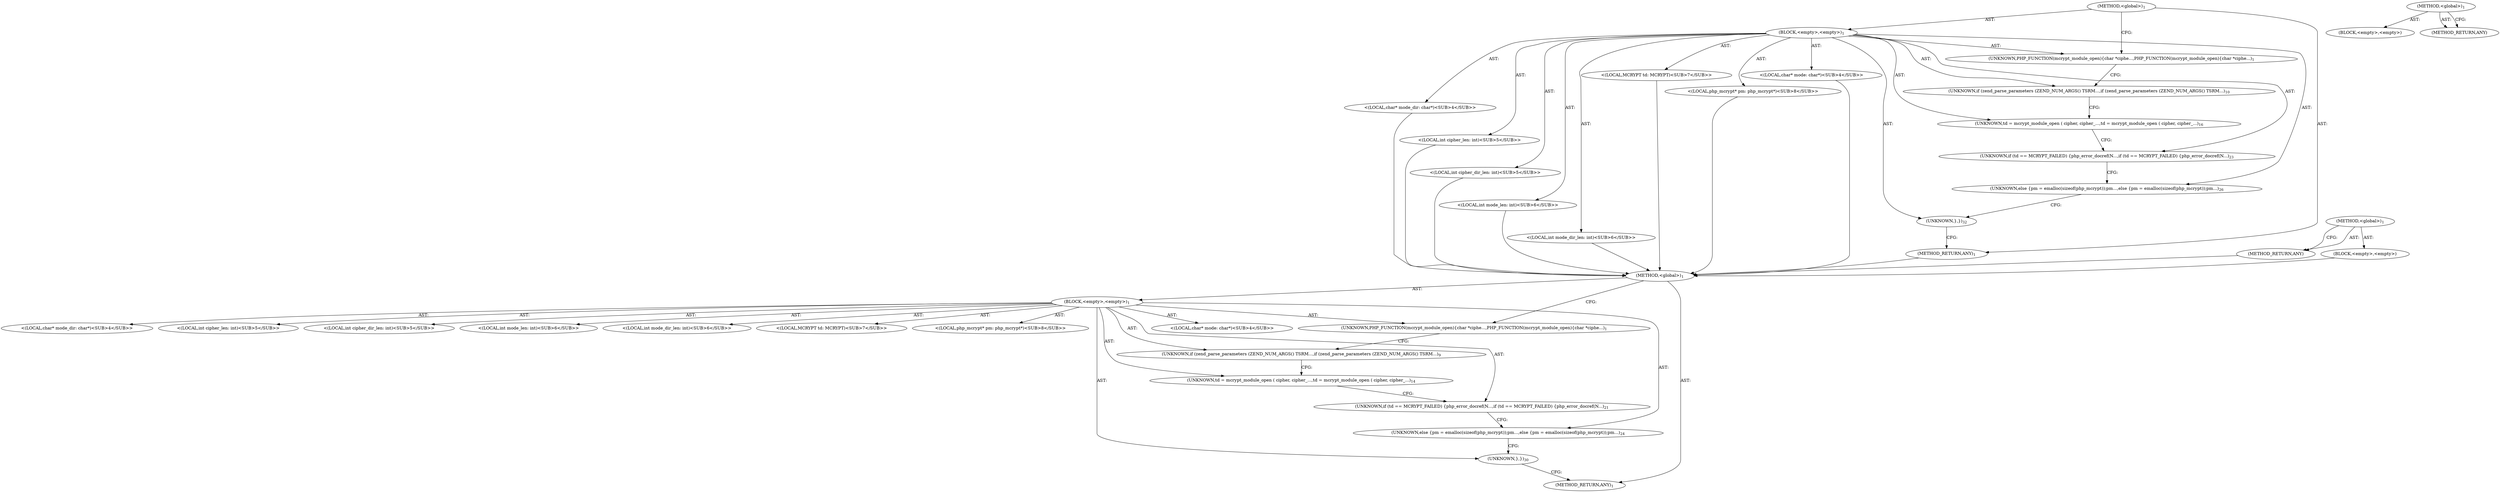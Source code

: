 digraph "&lt;global&gt;" {
vulnerable_6 [label=<(METHOD,&lt;global&gt;)<SUB>1</SUB>>];
vulnerable_7 [label=<(BLOCK,&lt;empty&gt;,&lt;empty&gt;)<SUB>1</SUB>>];
vulnerable_8 [label=<(UNKNOWN,PHP_FUNCTION(mcrypt_module_open)
{
	char *ciphe...,PHP_FUNCTION(mcrypt_module_open)
{
	char *ciphe...)<SUB>1</SUB>>];
vulnerable_9 [label="<(LOCAL,char* mode: char*)<SUB>4</SUB>>"];
vulnerable_10 [label="<(LOCAL,char* mode_dir: char*)<SUB>4</SUB>>"];
vulnerable_11 [label="<(LOCAL,int cipher_len: int)<SUB>5</SUB>>"];
vulnerable_12 [label="<(LOCAL,int cipher_dir_len: int)<SUB>5</SUB>>"];
vulnerable_13 [label="<(LOCAL,int mode_len: int)<SUB>6</SUB>>"];
vulnerable_14 [label="<(LOCAL,int mode_dir_len: int)<SUB>6</SUB>>"];
vulnerable_15 [label="<(LOCAL,MCRYPT td: MCRYPT)<SUB>7</SUB>>"];
vulnerable_16 [label="<(LOCAL,php_mcrypt* pm: php_mcrypt*)<SUB>8</SUB>>"];
vulnerable_17 [label=<(UNKNOWN,if (zend_parse_parameters (ZEND_NUM_ARGS() TSRM...,if (zend_parse_parameters (ZEND_NUM_ARGS() TSRM...)<SUB>9</SUB>>];
vulnerable_18 [label=<(UNKNOWN,td = mcrypt_module_open (
 		cipher,
 		cipher_...,td = mcrypt_module_open (
 		cipher,
 		cipher_...)<SUB>14</SUB>>];
vulnerable_19 [label=<(UNKNOWN,if (td == MCRYPT_FAILED) {
		php_error_docref(N...,if (td == MCRYPT_FAILED) {
		php_error_docref(N...)<SUB>21</SUB>>];
vulnerable_20 [label=<(UNKNOWN,else {
		pm = emalloc(sizeof(php_mcrypt));
		pm...,else {
		pm = emalloc(sizeof(php_mcrypt));
		pm...)<SUB>24</SUB>>];
vulnerable_21 [label=<(UNKNOWN,},})<SUB>30</SUB>>];
vulnerable_22 [label=<(METHOD_RETURN,ANY)<SUB>1</SUB>>];
vulnerable_35 [label=<(METHOD,&lt;global&gt;)<SUB>1</SUB>>];
vulnerable_36 [label=<(BLOCK,&lt;empty&gt;,&lt;empty&gt;)>];
vulnerable_37 [label=<(METHOD_RETURN,ANY)>];
fixed_6 [label=<(METHOD,&lt;global&gt;)<SUB>1</SUB>>];
fixed_7 [label=<(BLOCK,&lt;empty&gt;,&lt;empty&gt;)<SUB>1</SUB>>];
fixed_8 [label=<(UNKNOWN,PHP_FUNCTION(mcrypt_module_open)
{
	char *ciphe...,PHP_FUNCTION(mcrypt_module_open)
{
	char *ciphe...)<SUB>1</SUB>>];
fixed_9 [label="<(LOCAL,char* mode: char*)<SUB>4</SUB>>"];
fixed_10 [label="<(LOCAL,char* mode_dir: char*)<SUB>4</SUB>>"];
fixed_11 [label="<(LOCAL,int cipher_len: int)<SUB>5</SUB>>"];
fixed_12 [label="<(LOCAL,int cipher_dir_len: int)<SUB>5</SUB>>"];
fixed_13 [label="<(LOCAL,int mode_len: int)<SUB>6</SUB>>"];
fixed_14 [label="<(LOCAL,int mode_dir_len: int)<SUB>6</SUB>>"];
fixed_15 [label="<(LOCAL,MCRYPT td: MCRYPT)<SUB>7</SUB>>"];
fixed_16 [label="<(LOCAL,php_mcrypt* pm: php_mcrypt*)<SUB>8</SUB>>"];
fixed_17 [label=<(UNKNOWN,if (zend_parse_parameters (ZEND_NUM_ARGS() TSRM...,if (zend_parse_parameters (ZEND_NUM_ARGS() TSRM...)<SUB>10</SUB>>];
fixed_18 [label=<(UNKNOWN,td = mcrypt_module_open (
 		cipher,
 		cipher_...,td = mcrypt_module_open (
 		cipher,
 		cipher_...)<SUB>16</SUB>>];
fixed_19 [label=<(UNKNOWN,if (td == MCRYPT_FAILED) {
		php_error_docref(N...,if (td == MCRYPT_FAILED) {
		php_error_docref(N...)<SUB>23</SUB>>];
fixed_20 [label=<(UNKNOWN,else {
		pm = emalloc(sizeof(php_mcrypt));
		pm...,else {
		pm = emalloc(sizeof(php_mcrypt));
		pm...)<SUB>26</SUB>>];
fixed_21 [label=<(UNKNOWN,},})<SUB>32</SUB>>];
fixed_22 [label=<(METHOD_RETURN,ANY)<SUB>1</SUB>>];
fixed_35 [label=<(METHOD,&lt;global&gt;)<SUB>1</SUB>>];
fixed_36 [label=<(BLOCK,&lt;empty&gt;,&lt;empty&gt;)>];
fixed_37 [label=<(METHOD_RETURN,ANY)>];
vulnerable_6 -> vulnerable_7  [key=0, label="AST: "];
vulnerable_6 -> vulnerable_22  [key=0, label="AST: "];
vulnerable_6 -> vulnerable_8  [key=0, label="CFG: "];
vulnerable_7 -> vulnerable_8  [key=0, label="AST: "];
vulnerable_7 -> vulnerable_9  [key=0, label="AST: "];
vulnerable_7 -> vulnerable_10  [key=0, label="AST: "];
vulnerable_7 -> vulnerable_11  [key=0, label="AST: "];
vulnerable_7 -> vulnerable_12  [key=0, label="AST: "];
vulnerable_7 -> vulnerable_13  [key=0, label="AST: "];
vulnerable_7 -> vulnerable_14  [key=0, label="AST: "];
vulnerable_7 -> vulnerable_15  [key=0, label="AST: "];
vulnerable_7 -> vulnerable_16  [key=0, label="AST: "];
vulnerable_7 -> vulnerable_17  [key=0, label="AST: "];
vulnerable_7 -> vulnerable_18  [key=0, label="AST: "];
vulnerable_7 -> vulnerable_19  [key=0, label="AST: "];
vulnerable_7 -> vulnerable_20  [key=0, label="AST: "];
vulnerable_7 -> vulnerable_21  [key=0, label="AST: "];
vulnerable_8 -> vulnerable_17  [key=0, label="CFG: "];
vulnerable_17 -> vulnerable_18  [key=0, label="CFG: "];
vulnerable_18 -> vulnerable_19  [key=0, label="CFG: "];
vulnerable_19 -> vulnerable_20  [key=0, label="CFG: "];
vulnerable_20 -> vulnerable_21  [key=0, label="CFG: "];
vulnerable_21 -> vulnerable_22  [key=0, label="CFG: "];
vulnerable_35 -> vulnerable_36  [key=0, label="AST: "];
vulnerable_35 -> vulnerable_37  [key=0, label="AST: "];
vulnerable_35 -> vulnerable_37  [key=1, label="CFG: "];
fixed_6 -> fixed_7  [key=0, label="AST: "];
fixed_6 -> fixed_22  [key=0, label="AST: "];
fixed_6 -> fixed_8  [key=0, label="CFG: "];
fixed_7 -> fixed_8  [key=0, label="AST: "];
fixed_7 -> fixed_9  [key=0, label="AST: "];
fixed_7 -> fixed_10  [key=0, label="AST: "];
fixed_7 -> fixed_11  [key=0, label="AST: "];
fixed_7 -> fixed_12  [key=0, label="AST: "];
fixed_7 -> fixed_13  [key=0, label="AST: "];
fixed_7 -> fixed_14  [key=0, label="AST: "];
fixed_7 -> fixed_15  [key=0, label="AST: "];
fixed_7 -> fixed_16  [key=0, label="AST: "];
fixed_7 -> fixed_17  [key=0, label="AST: "];
fixed_7 -> fixed_18  [key=0, label="AST: "];
fixed_7 -> fixed_19  [key=0, label="AST: "];
fixed_7 -> fixed_20  [key=0, label="AST: "];
fixed_7 -> fixed_21  [key=0, label="AST: "];
fixed_8 -> fixed_17  [key=0, label="CFG: "];
fixed_9 -> vulnerable_6  [key=0];
fixed_10 -> vulnerable_6  [key=0];
fixed_11 -> vulnerable_6  [key=0];
fixed_12 -> vulnerable_6  [key=0];
fixed_13 -> vulnerable_6  [key=0];
fixed_14 -> vulnerable_6  [key=0];
fixed_15 -> vulnerable_6  [key=0];
fixed_16 -> vulnerable_6  [key=0];
fixed_17 -> fixed_18  [key=0, label="CFG: "];
fixed_18 -> fixed_19  [key=0, label="CFG: "];
fixed_19 -> fixed_20  [key=0, label="CFG: "];
fixed_20 -> fixed_21  [key=0, label="CFG: "];
fixed_21 -> fixed_22  [key=0, label="CFG: "];
fixed_22 -> vulnerable_6  [key=0];
fixed_35 -> fixed_36  [key=0, label="AST: "];
fixed_35 -> fixed_37  [key=0, label="AST: "];
fixed_35 -> fixed_37  [key=1, label="CFG: "];
fixed_36 -> vulnerable_6  [key=0];
fixed_37 -> vulnerable_6  [key=0];
}
